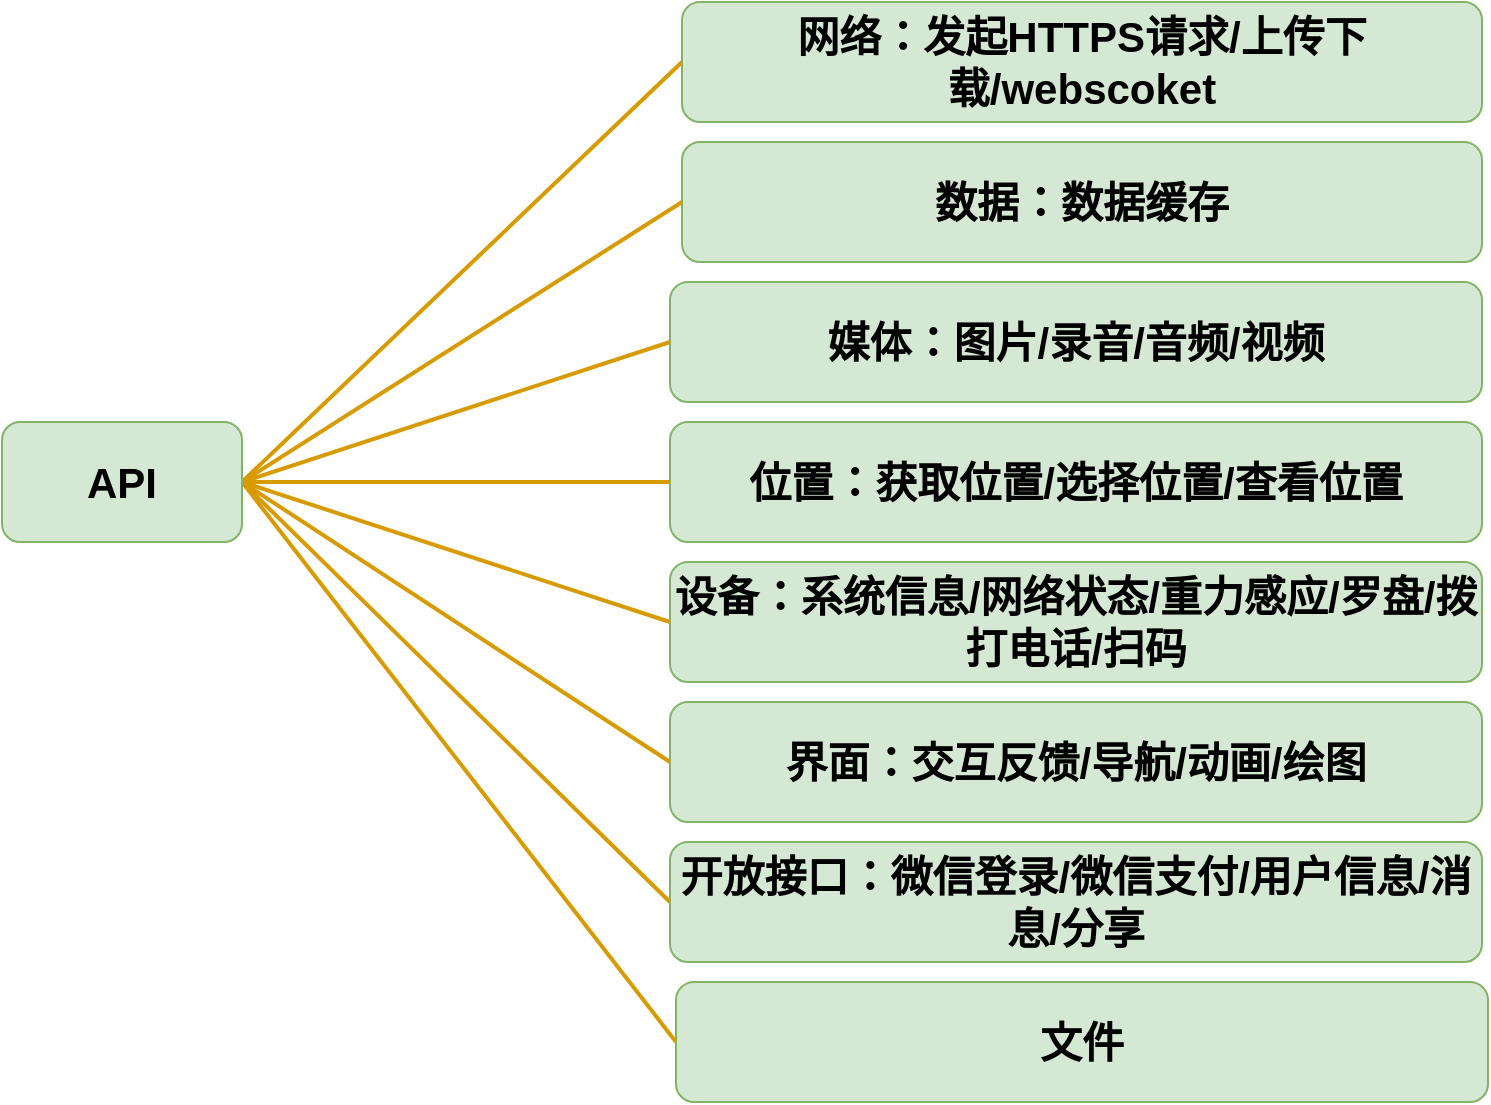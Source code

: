 <mxfile version="21.2.9" type="github">
  <diagram name="第 1 页" id="O6dnlefpTNMdtGQeHPUG">
    <mxGraphModel dx="835" dy="741" grid="1" gridSize="10" guides="1" tooltips="1" connect="1" arrows="1" fold="1" page="1" pageScale="1" pageWidth="827" pageHeight="1169" math="0" shadow="0">
      <root>
        <mxCell id="0" />
        <mxCell id="1" parent="0" />
        <mxCell id="iUZQc7e2DvZ8VB7VIQls-11" style="rounded=0;orthogonalLoop=1;jettySize=auto;html=1;exitX=1;exitY=0.5;exitDx=0;exitDy=0;entryX=0;entryY=0.5;entryDx=0;entryDy=0;endArrow=none;endFill=0;strokeWidth=2;fillColor=#ffe6cc;strokeColor=#d79b00;" edge="1" parent="1" source="iUZQc7e2DvZ8VB7VIQls-2" target="iUZQc7e2DvZ8VB7VIQls-8">
          <mxGeometry relative="1" as="geometry" />
        </mxCell>
        <mxCell id="iUZQc7e2DvZ8VB7VIQls-12" style="edgeStyle=none;shape=connector;rounded=0;orthogonalLoop=1;jettySize=auto;html=1;exitX=1;exitY=0.5;exitDx=0;exitDy=0;entryX=0;entryY=0.5;entryDx=0;entryDy=0;labelBackgroundColor=default;strokeColor=#d79b00;strokeWidth=2;fontFamily=Helvetica;fontSize=11;fontColor=default;endArrow=none;endFill=0;fillColor=#ffe6cc;" edge="1" parent="1" source="iUZQc7e2DvZ8VB7VIQls-2" target="iUZQc7e2DvZ8VB7VIQls-10">
          <mxGeometry relative="1" as="geometry" />
        </mxCell>
        <mxCell id="iUZQc7e2DvZ8VB7VIQls-13" style="edgeStyle=none;shape=connector;rounded=0;orthogonalLoop=1;jettySize=auto;html=1;exitX=1;exitY=0.5;exitDx=0;exitDy=0;entryX=0;entryY=0.5;entryDx=0;entryDy=0;labelBackgroundColor=default;strokeColor=#d79b00;strokeWidth=2;fontFamily=Helvetica;fontSize=11;fontColor=default;endArrow=none;endFill=0;fillColor=#ffe6cc;" edge="1" parent="1" source="iUZQc7e2DvZ8VB7VIQls-2" target="iUZQc7e2DvZ8VB7VIQls-6">
          <mxGeometry relative="1" as="geometry" />
        </mxCell>
        <mxCell id="iUZQc7e2DvZ8VB7VIQls-14" style="edgeStyle=none;shape=connector;rounded=0;orthogonalLoop=1;jettySize=auto;html=1;exitX=1;exitY=0.5;exitDx=0;exitDy=0;entryX=0;entryY=0.5;entryDx=0;entryDy=0;labelBackgroundColor=default;strokeColor=#d79b00;strokeWidth=2;fontFamily=Helvetica;fontSize=11;fontColor=default;endArrow=none;endFill=0;fillColor=#ffe6cc;" edge="1" parent="1" source="iUZQc7e2DvZ8VB7VIQls-2" target="iUZQc7e2DvZ8VB7VIQls-5">
          <mxGeometry relative="1" as="geometry" />
        </mxCell>
        <mxCell id="iUZQc7e2DvZ8VB7VIQls-15" style="edgeStyle=none;shape=connector;rounded=0;orthogonalLoop=1;jettySize=auto;html=1;exitX=1;exitY=0.5;exitDx=0;exitDy=0;entryX=0;entryY=0.5;entryDx=0;entryDy=0;labelBackgroundColor=default;strokeColor=#d79b00;strokeWidth=2;fontFamily=Helvetica;fontSize=11;fontColor=default;endArrow=none;endFill=0;fillColor=#ffe6cc;" edge="1" parent="1" source="iUZQc7e2DvZ8VB7VIQls-2" target="iUZQc7e2DvZ8VB7VIQls-3">
          <mxGeometry relative="1" as="geometry" />
        </mxCell>
        <mxCell id="iUZQc7e2DvZ8VB7VIQls-16" style="edgeStyle=none;shape=connector;rounded=0;orthogonalLoop=1;jettySize=auto;html=1;exitX=1;exitY=0.5;exitDx=0;exitDy=0;entryX=0;entryY=0.5;entryDx=0;entryDy=0;labelBackgroundColor=default;strokeColor=#d79b00;strokeWidth=2;fontFamily=Helvetica;fontSize=11;fontColor=default;endArrow=none;endFill=0;fillColor=#ffe6cc;" edge="1" parent="1" source="iUZQc7e2DvZ8VB7VIQls-2" target="iUZQc7e2DvZ8VB7VIQls-4">
          <mxGeometry relative="1" as="geometry" />
        </mxCell>
        <mxCell id="iUZQc7e2DvZ8VB7VIQls-17" style="edgeStyle=none;shape=connector;rounded=0;orthogonalLoop=1;jettySize=auto;html=1;exitX=1;exitY=0.5;exitDx=0;exitDy=0;entryX=0;entryY=0.5;entryDx=0;entryDy=0;labelBackgroundColor=default;strokeColor=#d79b00;strokeWidth=2;fontFamily=Helvetica;fontSize=11;fontColor=default;endArrow=none;endFill=0;fillColor=#ffe6cc;" edge="1" parent="1" source="iUZQc7e2DvZ8VB7VIQls-2" target="iUZQc7e2DvZ8VB7VIQls-9">
          <mxGeometry relative="1" as="geometry" />
        </mxCell>
        <mxCell id="iUZQc7e2DvZ8VB7VIQls-20" style="edgeStyle=none;shape=connector;rounded=0;orthogonalLoop=1;jettySize=auto;html=1;exitX=1;exitY=0.5;exitDx=0;exitDy=0;entryX=0;entryY=0.5;entryDx=0;entryDy=0;labelBackgroundColor=default;strokeColor=#d79b00;strokeWidth=2;fontFamily=Helvetica;fontSize=11;fontColor=default;endArrow=none;endFill=0;fillColor=#ffe6cc;" edge="1" parent="1" source="iUZQc7e2DvZ8VB7VIQls-2" target="iUZQc7e2DvZ8VB7VIQls-19">
          <mxGeometry relative="1" as="geometry" />
        </mxCell>
        <mxCell id="iUZQc7e2DvZ8VB7VIQls-2" value="&lt;b&gt;&lt;font style=&quot;font-size: 21px;&quot;&gt;API&lt;/font&gt;&lt;/b&gt;" style="rounded=1;whiteSpace=wrap;html=1;fillColor=#d5e8d4;strokeColor=#82b366;" vertex="1" parent="1">
          <mxGeometry x="80" y="330" width="120" height="60" as="geometry" />
        </mxCell>
        <mxCell id="iUZQc7e2DvZ8VB7VIQls-3" value="&lt;b&gt;&lt;font style=&quot;font-size: 21px;&quot;&gt;设备：系统信息/网络状态/重力感应/罗盘/拨打电话/扫码&lt;/font&gt;&lt;/b&gt;" style="rounded=1;whiteSpace=wrap;html=1;fillColor=#d5e8d4;strokeColor=#82b366;" vertex="1" parent="1">
          <mxGeometry x="414" y="400" width="406" height="60" as="geometry" />
        </mxCell>
        <mxCell id="iUZQc7e2DvZ8VB7VIQls-4" value="&lt;b&gt;&lt;font style=&quot;font-size: 21px;&quot;&gt;界面：交互反馈/导航/动画/绘图&lt;/font&gt;&lt;/b&gt;" style="rounded=1;whiteSpace=wrap;html=1;fillColor=#d5e8d4;strokeColor=#82b366;" vertex="1" parent="1">
          <mxGeometry x="414" y="470" width="406" height="60" as="geometry" />
        </mxCell>
        <mxCell id="iUZQc7e2DvZ8VB7VIQls-5" value="&lt;b&gt;&lt;font style=&quot;font-size: 21px;&quot;&gt;位置：获取位置/选择位置/查看位置&lt;/font&gt;&lt;/b&gt;" style="rounded=1;whiteSpace=wrap;html=1;fillColor=#d5e8d4;strokeColor=#82b366;" vertex="1" parent="1">
          <mxGeometry x="414" y="330" width="406" height="60" as="geometry" />
        </mxCell>
        <mxCell id="iUZQc7e2DvZ8VB7VIQls-6" value="&lt;b&gt;&lt;font style=&quot;font-size: 21px;&quot;&gt;媒体：图片/录音/音频/视频&lt;/font&gt;&lt;/b&gt;" style="rounded=1;whiteSpace=wrap;html=1;fillColor=#d5e8d4;strokeColor=#82b366;" vertex="1" parent="1">
          <mxGeometry x="414" y="260" width="406" height="60" as="geometry" />
        </mxCell>
        <mxCell id="iUZQc7e2DvZ8VB7VIQls-8" value="&lt;span style=&quot;font-size: 21px;&quot;&gt;&lt;b&gt;网络：发起HTTPS请求/上传下载/webscoket&lt;/b&gt;&lt;/span&gt;" style="rounded=1;whiteSpace=wrap;html=1;fillColor=#d5e8d4;strokeColor=#82b366;" vertex="1" parent="1">
          <mxGeometry x="420" y="120" width="400" height="60" as="geometry" />
        </mxCell>
        <mxCell id="iUZQc7e2DvZ8VB7VIQls-9" value="&lt;b&gt;&lt;font style=&quot;font-size: 21px;&quot;&gt;开放接口：微信登录/微信支付/用户信息/消息/分享&lt;/font&gt;&lt;/b&gt;" style="rounded=1;whiteSpace=wrap;html=1;fillColor=#d5e8d4;strokeColor=#82b366;" vertex="1" parent="1">
          <mxGeometry x="414" y="540" width="406" height="60" as="geometry" />
        </mxCell>
        <mxCell id="iUZQc7e2DvZ8VB7VIQls-10" value="&lt;span style=&quot;font-size: 21px;&quot;&gt;&lt;b&gt;数据：数据缓存&lt;/b&gt;&lt;/span&gt;" style="rounded=1;whiteSpace=wrap;html=1;fillColor=#d5e8d4;strokeColor=#82b366;" vertex="1" parent="1">
          <mxGeometry x="420" y="190" width="400" height="60" as="geometry" />
        </mxCell>
        <mxCell id="iUZQc7e2DvZ8VB7VIQls-19" value="&lt;span style=&quot;font-size: 21px;&quot;&gt;&lt;b&gt;文件&lt;/b&gt;&lt;/span&gt;" style="rounded=1;whiteSpace=wrap;html=1;fillColor=#d5e8d4;strokeColor=#82b366;" vertex="1" parent="1">
          <mxGeometry x="417" y="610" width="406" height="60" as="geometry" />
        </mxCell>
      </root>
    </mxGraphModel>
  </diagram>
</mxfile>
